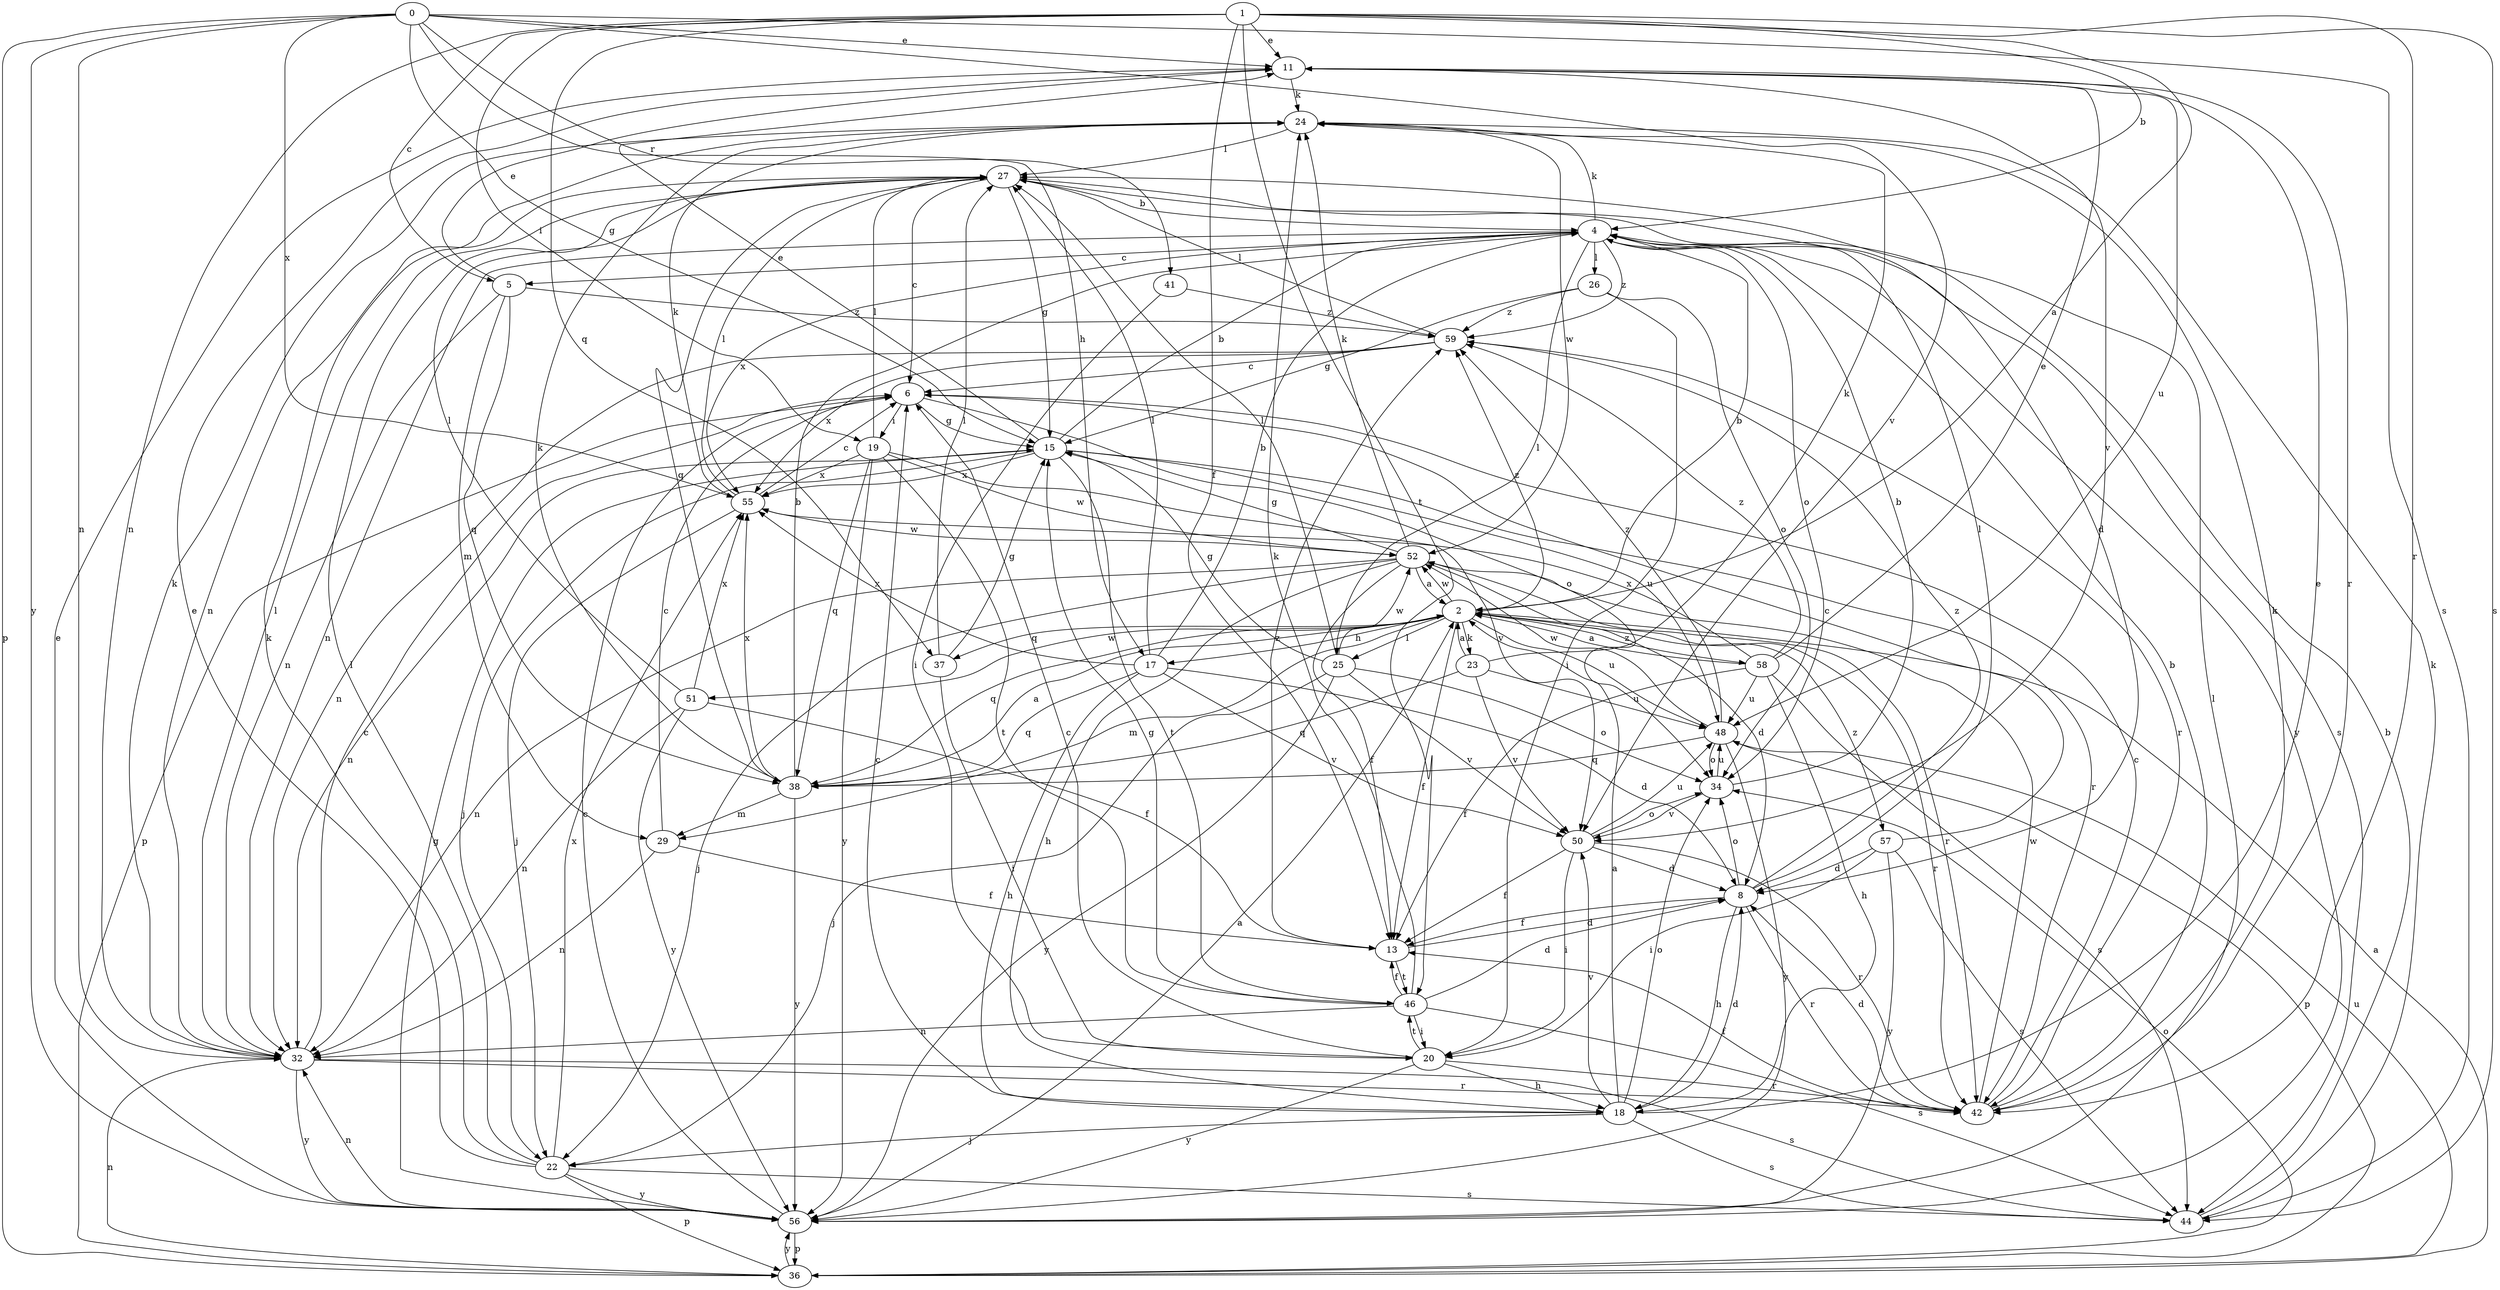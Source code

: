 strict digraph  {
0;
1;
2;
4;
5;
6;
8;
11;
13;
15;
17;
18;
19;
20;
22;
23;
24;
25;
26;
27;
29;
32;
34;
36;
37;
38;
41;
42;
44;
46;
48;
50;
51;
52;
55;
56;
57;
58;
59;
0 -> 11  [label=e];
0 -> 15  [label=g];
0 -> 17  [label=h];
0 -> 32  [label=n];
0 -> 36  [label=p];
0 -> 41  [label=r];
0 -> 44  [label=s];
0 -> 50  [label=v];
0 -> 55  [label=x];
0 -> 56  [label=y];
1 -> 2  [label=a];
1 -> 4  [label=b];
1 -> 5  [label=c];
1 -> 11  [label=e];
1 -> 13  [label=f];
1 -> 19  [label=i];
1 -> 32  [label=n];
1 -> 37  [label=q];
1 -> 42  [label=r];
1 -> 44  [label=s];
1 -> 46  [label=t];
2 -> 4  [label=b];
2 -> 13  [label=f];
2 -> 17  [label=h];
2 -> 23  [label=k];
2 -> 25  [label=l];
2 -> 29  [label=m];
2 -> 37  [label=q];
2 -> 38  [label=q];
2 -> 42  [label=r];
2 -> 48  [label=u];
2 -> 51  [label=w];
2 -> 52  [label=w];
2 -> 57  [label=z];
2 -> 58  [label=z];
2 -> 59  [label=z];
4 -> 5  [label=c];
4 -> 24  [label=k];
4 -> 25  [label=l];
4 -> 26  [label=l];
4 -> 32  [label=n];
4 -> 34  [label=o];
4 -> 44  [label=s];
4 -> 55  [label=x];
4 -> 56  [label=y];
4 -> 59  [label=z];
5 -> 11  [label=e];
5 -> 29  [label=m];
5 -> 32  [label=n];
5 -> 38  [label=q];
5 -> 59  [label=z];
6 -> 15  [label=g];
6 -> 19  [label=i];
6 -> 34  [label=o];
6 -> 36  [label=p];
8 -> 13  [label=f];
8 -> 18  [label=h];
8 -> 27  [label=l];
8 -> 34  [label=o];
8 -> 42  [label=r];
8 -> 59  [label=z];
11 -> 24  [label=k];
11 -> 42  [label=r];
11 -> 48  [label=u];
11 -> 50  [label=v];
13 -> 8  [label=d];
13 -> 46  [label=t];
13 -> 59  [label=z];
15 -> 4  [label=b];
15 -> 11  [label=e];
15 -> 22  [label=j];
15 -> 32  [label=n];
15 -> 42  [label=r];
15 -> 46  [label=t];
15 -> 48  [label=u];
15 -> 55  [label=x];
17 -> 4  [label=b];
17 -> 8  [label=d];
17 -> 18  [label=h];
17 -> 27  [label=l];
17 -> 38  [label=q];
17 -> 50  [label=v];
17 -> 55  [label=x];
18 -> 2  [label=a];
18 -> 6  [label=c];
18 -> 8  [label=d];
18 -> 11  [label=e];
18 -> 22  [label=j];
18 -> 34  [label=o];
18 -> 44  [label=s];
18 -> 50  [label=v];
19 -> 27  [label=l];
19 -> 38  [label=q];
19 -> 46  [label=t];
19 -> 50  [label=v];
19 -> 52  [label=w];
19 -> 55  [label=x];
19 -> 56  [label=y];
20 -> 6  [label=c];
20 -> 18  [label=h];
20 -> 42  [label=r];
20 -> 46  [label=t];
20 -> 56  [label=y];
22 -> 11  [label=e];
22 -> 24  [label=k];
22 -> 27  [label=l];
22 -> 36  [label=p];
22 -> 44  [label=s];
22 -> 55  [label=x];
22 -> 56  [label=y];
23 -> 2  [label=a];
23 -> 24  [label=k];
23 -> 38  [label=q];
23 -> 48  [label=u];
23 -> 50  [label=v];
24 -> 27  [label=l];
24 -> 52  [label=w];
25 -> 15  [label=g];
25 -> 22  [label=j];
25 -> 27  [label=l];
25 -> 34  [label=o];
25 -> 50  [label=v];
25 -> 52  [label=w];
25 -> 56  [label=y];
26 -> 15  [label=g];
26 -> 20  [label=i];
26 -> 34  [label=o];
26 -> 59  [label=z];
27 -> 4  [label=b];
27 -> 6  [label=c];
27 -> 8  [label=d];
27 -> 15  [label=g];
27 -> 32  [label=n];
27 -> 38  [label=q];
29 -> 6  [label=c];
29 -> 13  [label=f];
29 -> 32  [label=n];
32 -> 6  [label=c];
32 -> 24  [label=k];
32 -> 27  [label=l];
32 -> 42  [label=r];
32 -> 44  [label=s];
32 -> 56  [label=y];
34 -> 4  [label=b];
34 -> 48  [label=u];
34 -> 50  [label=v];
36 -> 2  [label=a];
36 -> 32  [label=n];
36 -> 34  [label=o];
36 -> 48  [label=u];
36 -> 56  [label=y];
37 -> 15  [label=g];
37 -> 20  [label=i];
37 -> 27  [label=l];
38 -> 2  [label=a];
38 -> 4  [label=b];
38 -> 24  [label=k];
38 -> 29  [label=m];
38 -> 55  [label=x];
38 -> 56  [label=y];
41 -> 20  [label=i];
41 -> 59  [label=z];
42 -> 4  [label=b];
42 -> 6  [label=c];
42 -> 8  [label=d];
42 -> 13  [label=f];
42 -> 24  [label=k];
42 -> 52  [label=w];
44 -> 4  [label=b];
44 -> 24  [label=k];
46 -> 8  [label=d];
46 -> 13  [label=f];
46 -> 15  [label=g];
46 -> 20  [label=i];
46 -> 24  [label=k];
46 -> 32  [label=n];
46 -> 44  [label=s];
48 -> 34  [label=o];
48 -> 36  [label=p];
48 -> 38  [label=q];
48 -> 52  [label=w];
48 -> 56  [label=y];
48 -> 59  [label=z];
50 -> 8  [label=d];
50 -> 13  [label=f];
50 -> 20  [label=i];
50 -> 34  [label=o];
50 -> 42  [label=r];
50 -> 48  [label=u];
51 -> 13  [label=f];
51 -> 27  [label=l];
51 -> 32  [label=n];
51 -> 55  [label=x];
51 -> 56  [label=y];
52 -> 2  [label=a];
52 -> 8  [label=d];
52 -> 13  [label=f];
52 -> 15  [label=g];
52 -> 18  [label=h];
52 -> 22  [label=j];
52 -> 24  [label=k];
52 -> 32  [label=n];
52 -> 42  [label=r];
55 -> 6  [label=c];
55 -> 22  [label=j];
55 -> 24  [label=k];
55 -> 27  [label=l];
55 -> 52  [label=w];
56 -> 2  [label=a];
56 -> 6  [label=c];
56 -> 11  [label=e];
56 -> 15  [label=g];
56 -> 27  [label=l];
56 -> 32  [label=n];
56 -> 36  [label=p];
57 -> 6  [label=c];
57 -> 8  [label=d];
57 -> 20  [label=i];
57 -> 44  [label=s];
57 -> 56  [label=y];
58 -> 2  [label=a];
58 -> 11  [label=e];
58 -> 13  [label=f];
58 -> 18  [label=h];
58 -> 44  [label=s];
58 -> 48  [label=u];
58 -> 55  [label=x];
58 -> 59  [label=z];
59 -> 6  [label=c];
59 -> 27  [label=l];
59 -> 32  [label=n];
59 -> 42  [label=r];
59 -> 55  [label=x];
}
